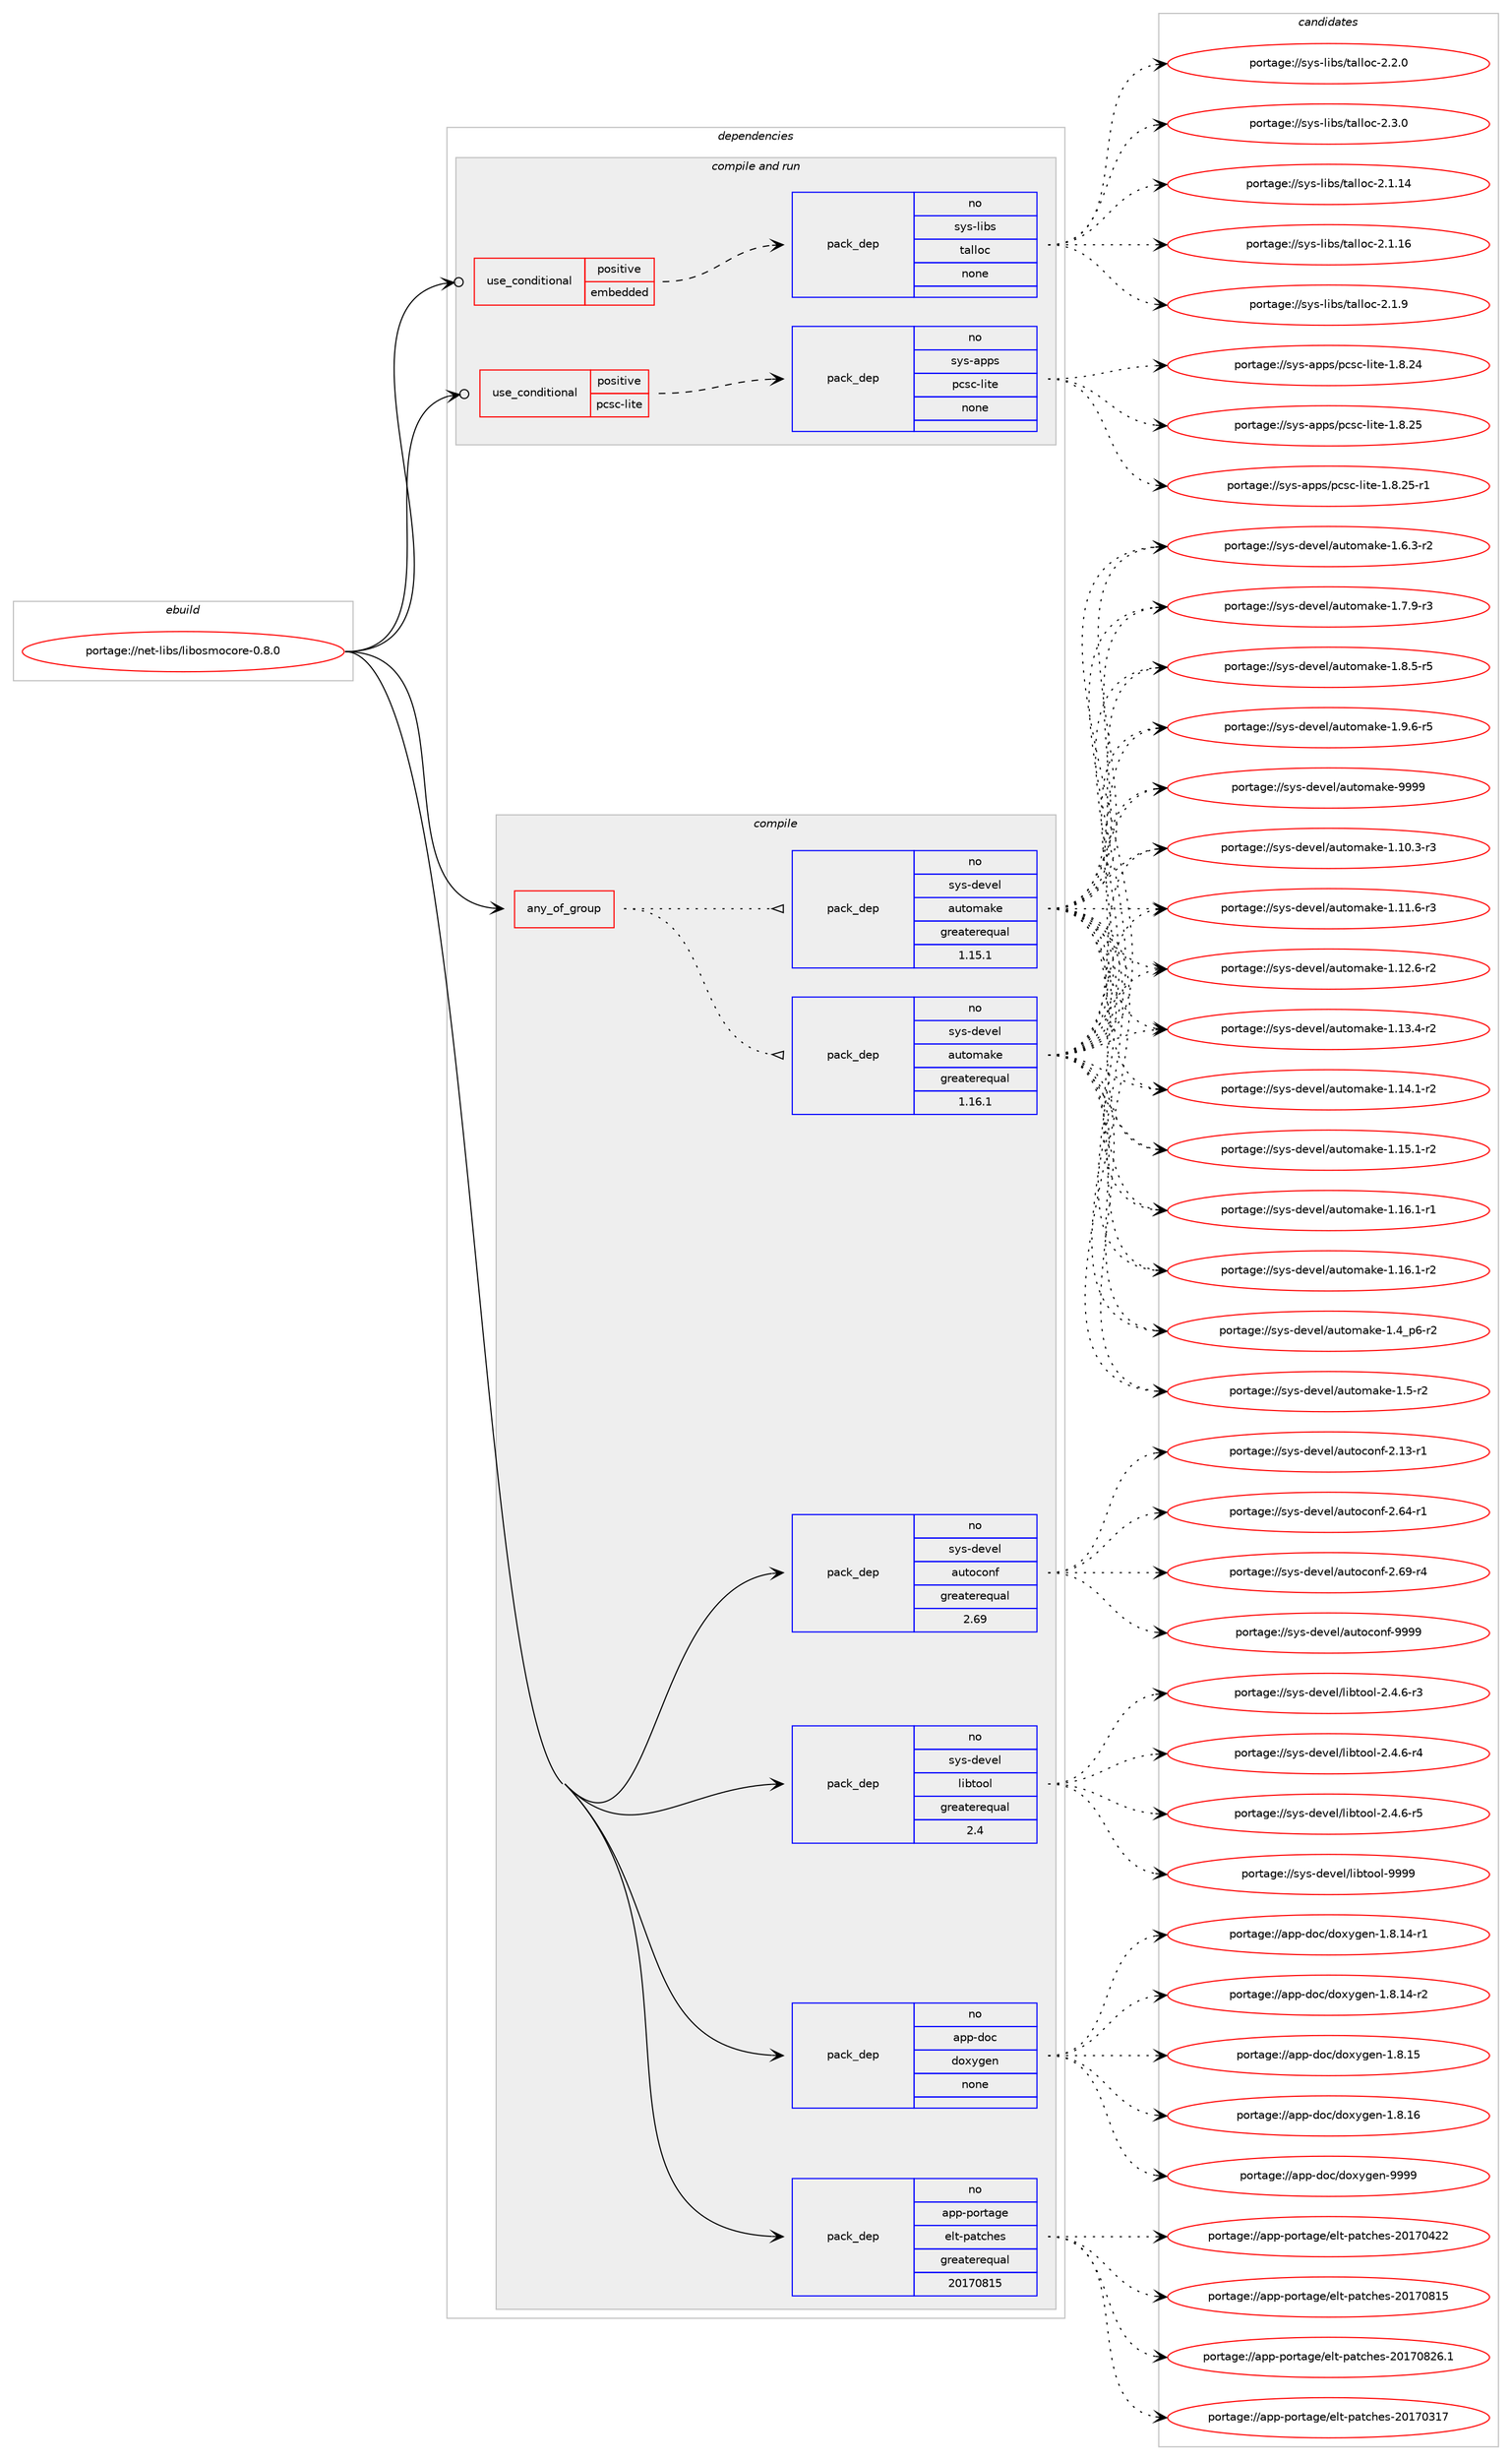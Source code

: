 digraph prolog {

# *************
# Graph options
# *************

newrank=true;
concentrate=true;
compound=true;
graph [rankdir=LR,fontname=Helvetica,fontsize=10,ranksep=1.5];#, ranksep=2.5, nodesep=0.2];
edge  [arrowhead=vee];
node  [fontname=Helvetica,fontsize=10];

# **********
# The ebuild
# **********

subgraph cluster_leftcol {
color=gray;
rank=same;
label=<<i>ebuild</i>>;
id [label="portage://net-libs/libosmocore-0.8.0", color=red, width=4, href="../net-libs/libosmocore-0.8.0.svg"];
}

# ****************
# The dependencies
# ****************

subgraph cluster_midcol {
color=gray;
label=<<i>dependencies</i>>;
subgraph cluster_compile {
fillcolor="#eeeeee";
style=filled;
label=<<i>compile</i>>;
subgraph any5822 {
dependency359929 [label=<<TABLE BORDER="0" CELLBORDER="1" CELLSPACING="0" CELLPADDING="4"><TR><TD CELLPADDING="10">any_of_group</TD></TR></TABLE>>, shape=none, color=red];subgraph pack263978 {
dependency359930 [label=<<TABLE BORDER="0" CELLBORDER="1" CELLSPACING="0" CELLPADDING="4" WIDTH="220"><TR><TD ROWSPAN="6" CELLPADDING="30">pack_dep</TD></TR><TR><TD WIDTH="110">no</TD></TR><TR><TD>sys-devel</TD></TR><TR><TD>automake</TD></TR><TR><TD>greaterequal</TD></TR><TR><TD>1.16.1</TD></TR></TABLE>>, shape=none, color=blue];
}
dependency359929:e -> dependency359930:w [weight=20,style="dotted",arrowhead="oinv"];
subgraph pack263979 {
dependency359931 [label=<<TABLE BORDER="0" CELLBORDER="1" CELLSPACING="0" CELLPADDING="4" WIDTH="220"><TR><TD ROWSPAN="6" CELLPADDING="30">pack_dep</TD></TR><TR><TD WIDTH="110">no</TD></TR><TR><TD>sys-devel</TD></TR><TR><TD>automake</TD></TR><TR><TD>greaterequal</TD></TR><TR><TD>1.15.1</TD></TR></TABLE>>, shape=none, color=blue];
}
dependency359929:e -> dependency359931:w [weight=20,style="dotted",arrowhead="oinv"];
}
id:e -> dependency359929:w [weight=20,style="solid",arrowhead="vee"];
subgraph pack263980 {
dependency359932 [label=<<TABLE BORDER="0" CELLBORDER="1" CELLSPACING="0" CELLPADDING="4" WIDTH="220"><TR><TD ROWSPAN="6" CELLPADDING="30">pack_dep</TD></TR><TR><TD WIDTH="110">no</TD></TR><TR><TD>app-doc</TD></TR><TR><TD>doxygen</TD></TR><TR><TD>none</TD></TR><TR><TD></TD></TR></TABLE>>, shape=none, color=blue];
}
id:e -> dependency359932:w [weight=20,style="solid",arrowhead="vee"];
subgraph pack263981 {
dependency359933 [label=<<TABLE BORDER="0" CELLBORDER="1" CELLSPACING="0" CELLPADDING="4" WIDTH="220"><TR><TD ROWSPAN="6" CELLPADDING="30">pack_dep</TD></TR><TR><TD WIDTH="110">no</TD></TR><TR><TD>app-portage</TD></TR><TR><TD>elt-patches</TD></TR><TR><TD>greaterequal</TD></TR><TR><TD>20170815</TD></TR></TABLE>>, shape=none, color=blue];
}
id:e -> dependency359933:w [weight=20,style="solid",arrowhead="vee"];
subgraph pack263982 {
dependency359934 [label=<<TABLE BORDER="0" CELLBORDER="1" CELLSPACING="0" CELLPADDING="4" WIDTH="220"><TR><TD ROWSPAN="6" CELLPADDING="30">pack_dep</TD></TR><TR><TD WIDTH="110">no</TD></TR><TR><TD>sys-devel</TD></TR><TR><TD>autoconf</TD></TR><TR><TD>greaterequal</TD></TR><TR><TD>2.69</TD></TR></TABLE>>, shape=none, color=blue];
}
id:e -> dependency359934:w [weight=20,style="solid",arrowhead="vee"];
subgraph pack263983 {
dependency359935 [label=<<TABLE BORDER="0" CELLBORDER="1" CELLSPACING="0" CELLPADDING="4" WIDTH="220"><TR><TD ROWSPAN="6" CELLPADDING="30">pack_dep</TD></TR><TR><TD WIDTH="110">no</TD></TR><TR><TD>sys-devel</TD></TR><TR><TD>libtool</TD></TR><TR><TD>greaterequal</TD></TR><TR><TD>2.4</TD></TR></TABLE>>, shape=none, color=blue];
}
id:e -> dependency359935:w [weight=20,style="solid",arrowhead="vee"];
}
subgraph cluster_compileandrun {
fillcolor="#eeeeee";
style=filled;
label=<<i>compile and run</i>>;
subgraph cond89977 {
dependency359936 [label=<<TABLE BORDER="0" CELLBORDER="1" CELLSPACING="0" CELLPADDING="4"><TR><TD ROWSPAN="3" CELLPADDING="10">use_conditional</TD></TR><TR><TD>positive</TD></TR><TR><TD>embedded</TD></TR></TABLE>>, shape=none, color=red];
subgraph pack263984 {
dependency359937 [label=<<TABLE BORDER="0" CELLBORDER="1" CELLSPACING="0" CELLPADDING="4" WIDTH="220"><TR><TD ROWSPAN="6" CELLPADDING="30">pack_dep</TD></TR><TR><TD WIDTH="110">no</TD></TR><TR><TD>sys-libs</TD></TR><TR><TD>talloc</TD></TR><TR><TD>none</TD></TR><TR><TD></TD></TR></TABLE>>, shape=none, color=blue];
}
dependency359936:e -> dependency359937:w [weight=20,style="dashed",arrowhead="vee"];
}
id:e -> dependency359936:w [weight=20,style="solid",arrowhead="odotvee"];
subgraph cond89978 {
dependency359938 [label=<<TABLE BORDER="0" CELLBORDER="1" CELLSPACING="0" CELLPADDING="4"><TR><TD ROWSPAN="3" CELLPADDING="10">use_conditional</TD></TR><TR><TD>positive</TD></TR><TR><TD>pcsc-lite</TD></TR></TABLE>>, shape=none, color=red];
subgraph pack263985 {
dependency359939 [label=<<TABLE BORDER="0" CELLBORDER="1" CELLSPACING="0" CELLPADDING="4" WIDTH="220"><TR><TD ROWSPAN="6" CELLPADDING="30">pack_dep</TD></TR><TR><TD WIDTH="110">no</TD></TR><TR><TD>sys-apps</TD></TR><TR><TD>pcsc-lite</TD></TR><TR><TD>none</TD></TR><TR><TD></TD></TR></TABLE>>, shape=none, color=blue];
}
dependency359938:e -> dependency359939:w [weight=20,style="dashed",arrowhead="vee"];
}
id:e -> dependency359938:w [weight=20,style="solid",arrowhead="odotvee"];
}
subgraph cluster_run {
fillcolor="#eeeeee";
style=filled;
label=<<i>run</i>>;
}
}

# **************
# The candidates
# **************

subgraph cluster_choices {
rank=same;
color=gray;
label=<<i>candidates</i>>;

subgraph choice263978 {
color=black;
nodesep=1;
choiceportage11512111545100101118101108479711711611110997107101454946494846514511451 [label="portage://sys-devel/automake-1.10.3-r3", color=red, width=4,href="../sys-devel/automake-1.10.3-r3.svg"];
choiceportage11512111545100101118101108479711711611110997107101454946494946544511451 [label="portage://sys-devel/automake-1.11.6-r3", color=red, width=4,href="../sys-devel/automake-1.11.6-r3.svg"];
choiceportage11512111545100101118101108479711711611110997107101454946495046544511450 [label="portage://sys-devel/automake-1.12.6-r2", color=red, width=4,href="../sys-devel/automake-1.12.6-r2.svg"];
choiceportage11512111545100101118101108479711711611110997107101454946495146524511450 [label="portage://sys-devel/automake-1.13.4-r2", color=red, width=4,href="../sys-devel/automake-1.13.4-r2.svg"];
choiceportage11512111545100101118101108479711711611110997107101454946495246494511450 [label="portage://sys-devel/automake-1.14.1-r2", color=red, width=4,href="../sys-devel/automake-1.14.1-r2.svg"];
choiceportage11512111545100101118101108479711711611110997107101454946495346494511450 [label="portage://sys-devel/automake-1.15.1-r2", color=red, width=4,href="../sys-devel/automake-1.15.1-r2.svg"];
choiceportage11512111545100101118101108479711711611110997107101454946495446494511449 [label="portage://sys-devel/automake-1.16.1-r1", color=red, width=4,href="../sys-devel/automake-1.16.1-r1.svg"];
choiceportage11512111545100101118101108479711711611110997107101454946495446494511450 [label="portage://sys-devel/automake-1.16.1-r2", color=red, width=4,href="../sys-devel/automake-1.16.1-r2.svg"];
choiceportage115121115451001011181011084797117116111109971071014549465295112544511450 [label="portage://sys-devel/automake-1.4_p6-r2", color=red, width=4,href="../sys-devel/automake-1.4_p6-r2.svg"];
choiceportage11512111545100101118101108479711711611110997107101454946534511450 [label="portage://sys-devel/automake-1.5-r2", color=red, width=4,href="../sys-devel/automake-1.5-r2.svg"];
choiceportage115121115451001011181011084797117116111109971071014549465446514511450 [label="portage://sys-devel/automake-1.6.3-r2", color=red, width=4,href="../sys-devel/automake-1.6.3-r2.svg"];
choiceportage115121115451001011181011084797117116111109971071014549465546574511451 [label="portage://sys-devel/automake-1.7.9-r3", color=red, width=4,href="../sys-devel/automake-1.7.9-r3.svg"];
choiceportage115121115451001011181011084797117116111109971071014549465646534511453 [label="portage://sys-devel/automake-1.8.5-r5", color=red, width=4,href="../sys-devel/automake-1.8.5-r5.svg"];
choiceportage115121115451001011181011084797117116111109971071014549465746544511453 [label="portage://sys-devel/automake-1.9.6-r5", color=red, width=4,href="../sys-devel/automake-1.9.6-r5.svg"];
choiceportage115121115451001011181011084797117116111109971071014557575757 [label="portage://sys-devel/automake-9999", color=red, width=4,href="../sys-devel/automake-9999.svg"];
dependency359930:e -> choiceportage11512111545100101118101108479711711611110997107101454946494846514511451:w [style=dotted,weight="100"];
dependency359930:e -> choiceportage11512111545100101118101108479711711611110997107101454946494946544511451:w [style=dotted,weight="100"];
dependency359930:e -> choiceportage11512111545100101118101108479711711611110997107101454946495046544511450:w [style=dotted,weight="100"];
dependency359930:e -> choiceportage11512111545100101118101108479711711611110997107101454946495146524511450:w [style=dotted,weight="100"];
dependency359930:e -> choiceportage11512111545100101118101108479711711611110997107101454946495246494511450:w [style=dotted,weight="100"];
dependency359930:e -> choiceportage11512111545100101118101108479711711611110997107101454946495346494511450:w [style=dotted,weight="100"];
dependency359930:e -> choiceportage11512111545100101118101108479711711611110997107101454946495446494511449:w [style=dotted,weight="100"];
dependency359930:e -> choiceportage11512111545100101118101108479711711611110997107101454946495446494511450:w [style=dotted,weight="100"];
dependency359930:e -> choiceportage115121115451001011181011084797117116111109971071014549465295112544511450:w [style=dotted,weight="100"];
dependency359930:e -> choiceportage11512111545100101118101108479711711611110997107101454946534511450:w [style=dotted,weight="100"];
dependency359930:e -> choiceportage115121115451001011181011084797117116111109971071014549465446514511450:w [style=dotted,weight="100"];
dependency359930:e -> choiceportage115121115451001011181011084797117116111109971071014549465546574511451:w [style=dotted,weight="100"];
dependency359930:e -> choiceportage115121115451001011181011084797117116111109971071014549465646534511453:w [style=dotted,weight="100"];
dependency359930:e -> choiceportage115121115451001011181011084797117116111109971071014549465746544511453:w [style=dotted,weight="100"];
dependency359930:e -> choiceportage115121115451001011181011084797117116111109971071014557575757:w [style=dotted,weight="100"];
}
subgraph choice263979 {
color=black;
nodesep=1;
choiceportage11512111545100101118101108479711711611110997107101454946494846514511451 [label="portage://sys-devel/automake-1.10.3-r3", color=red, width=4,href="../sys-devel/automake-1.10.3-r3.svg"];
choiceportage11512111545100101118101108479711711611110997107101454946494946544511451 [label="portage://sys-devel/automake-1.11.6-r3", color=red, width=4,href="../sys-devel/automake-1.11.6-r3.svg"];
choiceportage11512111545100101118101108479711711611110997107101454946495046544511450 [label="portage://sys-devel/automake-1.12.6-r2", color=red, width=4,href="../sys-devel/automake-1.12.6-r2.svg"];
choiceportage11512111545100101118101108479711711611110997107101454946495146524511450 [label="portage://sys-devel/automake-1.13.4-r2", color=red, width=4,href="../sys-devel/automake-1.13.4-r2.svg"];
choiceportage11512111545100101118101108479711711611110997107101454946495246494511450 [label="portage://sys-devel/automake-1.14.1-r2", color=red, width=4,href="../sys-devel/automake-1.14.1-r2.svg"];
choiceportage11512111545100101118101108479711711611110997107101454946495346494511450 [label="portage://sys-devel/automake-1.15.1-r2", color=red, width=4,href="../sys-devel/automake-1.15.1-r2.svg"];
choiceportage11512111545100101118101108479711711611110997107101454946495446494511449 [label="portage://sys-devel/automake-1.16.1-r1", color=red, width=4,href="../sys-devel/automake-1.16.1-r1.svg"];
choiceportage11512111545100101118101108479711711611110997107101454946495446494511450 [label="portage://sys-devel/automake-1.16.1-r2", color=red, width=4,href="../sys-devel/automake-1.16.1-r2.svg"];
choiceportage115121115451001011181011084797117116111109971071014549465295112544511450 [label="portage://sys-devel/automake-1.4_p6-r2", color=red, width=4,href="../sys-devel/automake-1.4_p6-r2.svg"];
choiceportage11512111545100101118101108479711711611110997107101454946534511450 [label="portage://sys-devel/automake-1.5-r2", color=red, width=4,href="../sys-devel/automake-1.5-r2.svg"];
choiceportage115121115451001011181011084797117116111109971071014549465446514511450 [label="portage://sys-devel/automake-1.6.3-r2", color=red, width=4,href="../sys-devel/automake-1.6.3-r2.svg"];
choiceportage115121115451001011181011084797117116111109971071014549465546574511451 [label="portage://sys-devel/automake-1.7.9-r3", color=red, width=4,href="../sys-devel/automake-1.7.9-r3.svg"];
choiceportage115121115451001011181011084797117116111109971071014549465646534511453 [label="portage://sys-devel/automake-1.8.5-r5", color=red, width=4,href="../sys-devel/automake-1.8.5-r5.svg"];
choiceportage115121115451001011181011084797117116111109971071014549465746544511453 [label="portage://sys-devel/automake-1.9.6-r5", color=red, width=4,href="../sys-devel/automake-1.9.6-r5.svg"];
choiceportage115121115451001011181011084797117116111109971071014557575757 [label="portage://sys-devel/automake-9999", color=red, width=4,href="../sys-devel/automake-9999.svg"];
dependency359931:e -> choiceportage11512111545100101118101108479711711611110997107101454946494846514511451:w [style=dotted,weight="100"];
dependency359931:e -> choiceportage11512111545100101118101108479711711611110997107101454946494946544511451:w [style=dotted,weight="100"];
dependency359931:e -> choiceportage11512111545100101118101108479711711611110997107101454946495046544511450:w [style=dotted,weight="100"];
dependency359931:e -> choiceportage11512111545100101118101108479711711611110997107101454946495146524511450:w [style=dotted,weight="100"];
dependency359931:e -> choiceportage11512111545100101118101108479711711611110997107101454946495246494511450:w [style=dotted,weight="100"];
dependency359931:e -> choiceportage11512111545100101118101108479711711611110997107101454946495346494511450:w [style=dotted,weight="100"];
dependency359931:e -> choiceportage11512111545100101118101108479711711611110997107101454946495446494511449:w [style=dotted,weight="100"];
dependency359931:e -> choiceportage11512111545100101118101108479711711611110997107101454946495446494511450:w [style=dotted,weight="100"];
dependency359931:e -> choiceportage115121115451001011181011084797117116111109971071014549465295112544511450:w [style=dotted,weight="100"];
dependency359931:e -> choiceportage11512111545100101118101108479711711611110997107101454946534511450:w [style=dotted,weight="100"];
dependency359931:e -> choiceportage115121115451001011181011084797117116111109971071014549465446514511450:w [style=dotted,weight="100"];
dependency359931:e -> choiceportage115121115451001011181011084797117116111109971071014549465546574511451:w [style=dotted,weight="100"];
dependency359931:e -> choiceportage115121115451001011181011084797117116111109971071014549465646534511453:w [style=dotted,weight="100"];
dependency359931:e -> choiceportage115121115451001011181011084797117116111109971071014549465746544511453:w [style=dotted,weight="100"];
dependency359931:e -> choiceportage115121115451001011181011084797117116111109971071014557575757:w [style=dotted,weight="100"];
}
subgraph choice263980 {
color=black;
nodesep=1;
choiceportage97112112451001119947100111120121103101110454946564649524511449 [label="portage://app-doc/doxygen-1.8.14-r1", color=red, width=4,href="../app-doc/doxygen-1.8.14-r1.svg"];
choiceportage97112112451001119947100111120121103101110454946564649524511450 [label="portage://app-doc/doxygen-1.8.14-r2", color=red, width=4,href="../app-doc/doxygen-1.8.14-r2.svg"];
choiceportage9711211245100111994710011112012110310111045494656464953 [label="portage://app-doc/doxygen-1.8.15", color=red, width=4,href="../app-doc/doxygen-1.8.15.svg"];
choiceportage9711211245100111994710011112012110310111045494656464954 [label="portage://app-doc/doxygen-1.8.16", color=red, width=4,href="../app-doc/doxygen-1.8.16.svg"];
choiceportage971121124510011199471001111201211031011104557575757 [label="portage://app-doc/doxygen-9999", color=red, width=4,href="../app-doc/doxygen-9999.svg"];
dependency359932:e -> choiceportage97112112451001119947100111120121103101110454946564649524511449:w [style=dotted,weight="100"];
dependency359932:e -> choiceportage97112112451001119947100111120121103101110454946564649524511450:w [style=dotted,weight="100"];
dependency359932:e -> choiceportage9711211245100111994710011112012110310111045494656464953:w [style=dotted,weight="100"];
dependency359932:e -> choiceportage9711211245100111994710011112012110310111045494656464954:w [style=dotted,weight="100"];
dependency359932:e -> choiceportage971121124510011199471001111201211031011104557575757:w [style=dotted,weight="100"];
}
subgraph choice263981 {
color=black;
nodesep=1;
choiceportage97112112451121111141169710310147101108116451129711699104101115455048495548514955 [label="portage://app-portage/elt-patches-20170317", color=red, width=4,href="../app-portage/elt-patches-20170317.svg"];
choiceportage97112112451121111141169710310147101108116451129711699104101115455048495548525050 [label="portage://app-portage/elt-patches-20170422", color=red, width=4,href="../app-portage/elt-patches-20170422.svg"];
choiceportage97112112451121111141169710310147101108116451129711699104101115455048495548564953 [label="portage://app-portage/elt-patches-20170815", color=red, width=4,href="../app-portage/elt-patches-20170815.svg"];
choiceportage971121124511211111411697103101471011081164511297116991041011154550484955485650544649 [label="portage://app-portage/elt-patches-20170826.1", color=red, width=4,href="../app-portage/elt-patches-20170826.1.svg"];
dependency359933:e -> choiceportage97112112451121111141169710310147101108116451129711699104101115455048495548514955:w [style=dotted,weight="100"];
dependency359933:e -> choiceportage97112112451121111141169710310147101108116451129711699104101115455048495548525050:w [style=dotted,weight="100"];
dependency359933:e -> choiceportage97112112451121111141169710310147101108116451129711699104101115455048495548564953:w [style=dotted,weight="100"];
dependency359933:e -> choiceportage971121124511211111411697103101471011081164511297116991041011154550484955485650544649:w [style=dotted,weight="100"];
}
subgraph choice263982 {
color=black;
nodesep=1;
choiceportage1151211154510010111810110847971171161119911111010245504649514511449 [label="portage://sys-devel/autoconf-2.13-r1", color=red, width=4,href="../sys-devel/autoconf-2.13-r1.svg"];
choiceportage1151211154510010111810110847971171161119911111010245504654524511449 [label="portage://sys-devel/autoconf-2.64-r1", color=red, width=4,href="../sys-devel/autoconf-2.64-r1.svg"];
choiceportage1151211154510010111810110847971171161119911111010245504654574511452 [label="portage://sys-devel/autoconf-2.69-r4", color=red, width=4,href="../sys-devel/autoconf-2.69-r4.svg"];
choiceportage115121115451001011181011084797117116111991111101024557575757 [label="portage://sys-devel/autoconf-9999", color=red, width=4,href="../sys-devel/autoconf-9999.svg"];
dependency359934:e -> choiceportage1151211154510010111810110847971171161119911111010245504649514511449:w [style=dotted,weight="100"];
dependency359934:e -> choiceportage1151211154510010111810110847971171161119911111010245504654524511449:w [style=dotted,weight="100"];
dependency359934:e -> choiceportage1151211154510010111810110847971171161119911111010245504654574511452:w [style=dotted,weight="100"];
dependency359934:e -> choiceportage115121115451001011181011084797117116111991111101024557575757:w [style=dotted,weight="100"];
}
subgraph choice263983 {
color=black;
nodesep=1;
choiceportage1151211154510010111810110847108105981161111111084550465246544511451 [label="portage://sys-devel/libtool-2.4.6-r3", color=red, width=4,href="../sys-devel/libtool-2.4.6-r3.svg"];
choiceportage1151211154510010111810110847108105981161111111084550465246544511452 [label="portage://sys-devel/libtool-2.4.6-r4", color=red, width=4,href="../sys-devel/libtool-2.4.6-r4.svg"];
choiceportage1151211154510010111810110847108105981161111111084550465246544511453 [label="portage://sys-devel/libtool-2.4.6-r5", color=red, width=4,href="../sys-devel/libtool-2.4.6-r5.svg"];
choiceportage1151211154510010111810110847108105981161111111084557575757 [label="portage://sys-devel/libtool-9999", color=red, width=4,href="../sys-devel/libtool-9999.svg"];
dependency359935:e -> choiceportage1151211154510010111810110847108105981161111111084550465246544511451:w [style=dotted,weight="100"];
dependency359935:e -> choiceportage1151211154510010111810110847108105981161111111084550465246544511452:w [style=dotted,weight="100"];
dependency359935:e -> choiceportage1151211154510010111810110847108105981161111111084550465246544511453:w [style=dotted,weight="100"];
dependency359935:e -> choiceportage1151211154510010111810110847108105981161111111084557575757:w [style=dotted,weight="100"];
}
subgraph choice263984 {
color=black;
nodesep=1;
choiceportage115121115451081059811547116971081081119945504649464952 [label="portage://sys-libs/talloc-2.1.14", color=red, width=4,href="../sys-libs/talloc-2.1.14.svg"];
choiceportage115121115451081059811547116971081081119945504649464954 [label="portage://sys-libs/talloc-2.1.16", color=red, width=4,href="../sys-libs/talloc-2.1.16.svg"];
choiceportage1151211154510810598115471169710810811199455046494657 [label="portage://sys-libs/talloc-2.1.9", color=red, width=4,href="../sys-libs/talloc-2.1.9.svg"];
choiceportage1151211154510810598115471169710810811199455046504648 [label="portage://sys-libs/talloc-2.2.0", color=red, width=4,href="../sys-libs/talloc-2.2.0.svg"];
choiceportage1151211154510810598115471169710810811199455046514648 [label="portage://sys-libs/talloc-2.3.0", color=red, width=4,href="../sys-libs/talloc-2.3.0.svg"];
dependency359937:e -> choiceportage115121115451081059811547116971081081119945504649464952:w [style=dotted,weight="100"];
dependency359937:e -> choiceportage115121115451081059811547116971081081119945504649464954:w [style=dotted,weight="100"];
dependency359937:e -> choiceportage1151211154510810598115471169710810811199455046494657:w [style=dotted,weight="100"];
dependency359937:e -> choiceportage1151211154510810598115471169710810811199455046504648:w [style=dotted,weight="100"];
dependency359937:e -> choiceportage1151211154510810598115471169710810811199455046514648:w [style=dotted,weight="100"];
}
subgraph choice263985 {
color=black;
nodesep=1;
choiceportage11512111545971121121154711299115994510810511610145494656465052 [label="portage://sys-apps/pcsc-lite-1.8.24", color=red, width=4,href="../sys-apps/pcsc-lite-1.8.24.svg"];
choiceportage11512111545971121121154711299115994510810511610145494656465053 [label="portage://sys-apps/pcsc-lite-1.8.25", color=red, width=4,href="../sys-apps/pcsc-lite-1.8.25.svg"];
choiceportage115121115459711211211547112991159945108105116101454946564650534511449 [label="portage://sys-apps/pcsc-lite-1.8.25-r1", color=red, width=4,href="../sys-apps/pcsc-lite-1.8.25-r1.svg"];
dependency359939:e -> choiceportage11512111545971121121154711299115994510810511610145494656465052:w [style=dotted,weight="100"];
dependency359939:e -> choiceportage11512111545971121121154711299115994510810511610145494656465053:w [style=dotted,weight="100"];
dependency359939:e -> choiceportage115121115459711211211547112991159945108105116101454946564650534511449:w [style=dotted,weight="100"];
}
}

}
